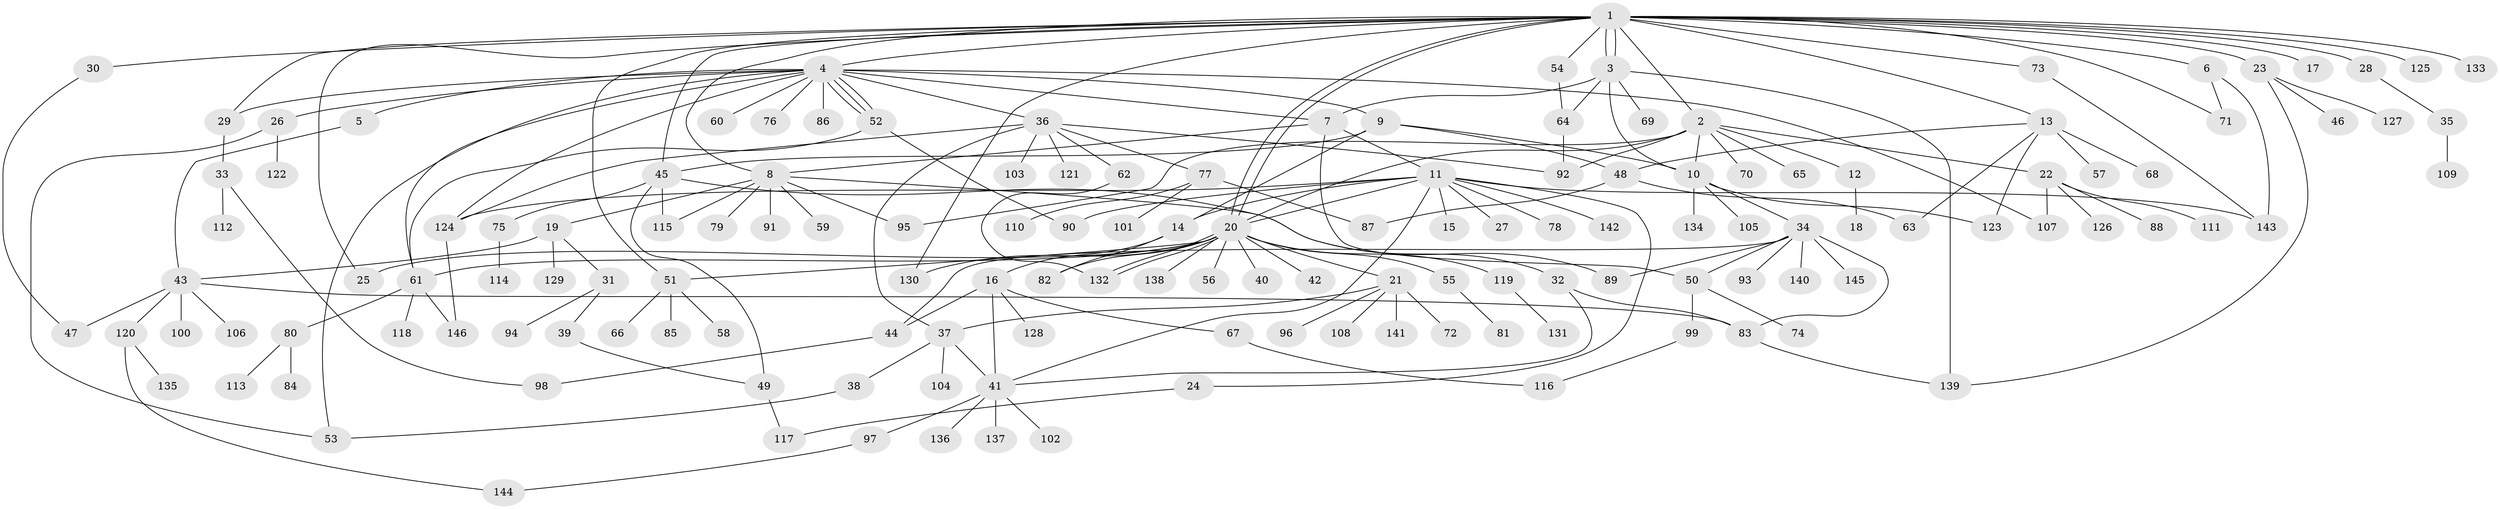 // Generated by graph-tools (version 1.1) at 2025/01/03/09/25 03:01:38]
// undirected, 146 vertices, 203 edges
graph export_dot {
graph [start="1"]
  node [color=gray90,style=filled];
  1;
  2;
  3;
  4;
  5;
  6;
  7;
  8;
  9;
  10;
  11;
  12;
  13;
  14;
  15;
  16;
  17;
  18;
  19;
  20;
  21;
  22;
  23;
  24;
  25;
  26;
  27;
  28;
  29;
  30;
  31;
  32;
  33;
  34;
  35;
  36;
  37;
  38;
  39;
  40;
  41;
  42;
  43;
  44;
  45;
  46;
  47;
  48;
  49;
  50;
  51;
  52;
  53;
  54;
  55;
  56;
  57;
  58;
  59;
  60;
  61;
  62;
  63;
  64;
  65;
  66;
  67;
  68;
  69;
  70;
  71;
  72;
  73;
  74;
  75;
  76;
  77;
  78;
  79;
  80;
  81;
  82;
  83;
  84;
  85;
  86;
  87;
  88;
  89;
  90;
  91;
  92;
  93;
  94;
  95;
  96;
  97;
  98;
  99;
  100;
  101;
  102;
  103;
  104;
  105;
  106;
  107;
  108;
  109;
  110;
  111;
  112;
  113;
  114;
  115;
  116;
  117;
  118;
  119;
  120;
  121;
  122;
  123;
  124;
  125;
  126;
  127;
  128;
  129;
  130;
  131;
  132;
  133;
  134;
  135;
  136;
  137;
  138;
  139;
  140;
  141;
  142;
  143;
  144;
  145;
  146;
  1 -- 2;
  1 -- 3;
  1 -- 3;
  1 -- 4;
  1 -- 6;
  1 -- 8;
  1 -- 13;
  1 -- 17;
  1 -- 20;
  1 -- 20;
  1 -- 23;
  1 -- 25;
  1 -- 28;
  1 -- 29;
  1 -- 30;
  1 -- 45;
  1 -- 51;
  1 -- 54;
  1 -- 71;
  1 -- 73;
  1 -- 125;
  1 -- 130;
  1 -- 133;
  2 -- 10;
  2 -- 12;
  2 -- 20;
  2 -- 22;
  2 -- 65;
  2 -- 70;
  2 -- 92;
  2 -- 95;
  3 -- 7;
  3 -- 10;
  3 -- 64;
  3 -- 69;
  3 -- 139;
  4 -- 5;
  4 -- 7;
  4 -- 9;
  4 -- 26;
  4 -- 29;
  4 -- 36;
  4 -- 52;
  4 -- 52;
  4 -- 52;
  4 -- 53;
  4 -- 60;
  4 -- 61;
  4 -- 76;
  4 -- 86;
  4 -- 107;
  4 -- 124;
  5 -- 43;
  6 -- 71;
  6 -- 143;
  7 -- 8;
  7 -- 11;
  7 -- 50;
  8 -- 19;
  8 -- 32;
  8 -- 59;
  8 -- 79;
  8 -- 91;
  8 -- 95;
  8 -- 115;
  9 -- 10;
  9 -- 14;
  9 -- 45;
  9 -- 48;
  10 -- 34;
  10 -- 105;
  10 -- 123;
  10 -- 134;
  11 -- 14;
  11 -- 15;
  11 -- 20;
  11 -- 24;
  11 -- 27;
  11 -- 41;
  11 -- 78;
  11 -- 90;
  11 -- 124;
  11 -- 142;
  11 -- 143;
  12 -- 18;
  13 -- 48;
  13 -- 57;
  13 -- 63;
  13 -- 68;
  13 -- 123;
  14 -- 16;
  14 -- 82;
  16 -- 41;
  16 -- 44;
  16 -- 67;
  16 -- 128;
  19 -- 31;
  19 -- 43;
  19 -- 129;
  20 -- 21;
  20 -- 25;
  20 -- 40;
  20 -- 42;
  20 -- 51;
  20 -- 55;
  20 -- 56;
  20 -- 61;
  20 -- 82;
  20 -- 119;
  20 -- 130;
  20 -- 132;
  20 -- 132;
  20 -- 138;
  21 -- 37;
  21 -- 72;
  21 -- 96;
  21 -- 108;
  21 -- 141;
  22 -- 88;
  22 -- 107;
  22 -- 111;
  22 -- 126;
  23 -- 46;
  23 -- 127;
  23 -- 139;
  24 -- 117;
  26 -- 53;
  26 -- 122;
  28 -- 35;
  29 -- 33;
  30 -- 47;
  31 -- 39;
  31 -- 94;
  32 -- 41;
  32 -- 83;
  33 -- 98;
  33 -- 112;
  34 -- 44;
  34 -- 50;
  34 -- 83;
  34 -- 89;
  34 -- 93;
  34 -- 140;
  34 -- 145;
  35 -- 109;
  36 -- 37;
  36 -- 62;
  36 -- 77;
  36 -- 92;
  36 -- 103;
  36 -- 121;
  36 -- 124;
  37 -- 38;
  37 -- 41;
  37 -- 104;
  38 -- 53;
  39 -- 49;
  41 -- 97;
  41 -- 102;
  41 -- 136;
  41 -- 137;
  43 -- 47;
  43 -- 83;
  43 -- 100;
  43 -- 106;
  43 -- 120;
  44 -- 98;
  45 -- 49;
  45 -- 75;
  45 -- 89;
  45 -- 115;
  48 -- 63;
  48 -- 87;
  49 -- 117;
  50 -- 74;
  50 -- 99;
  51 -- 58;
  51 -- 66;
  51 -- 85;
  52 -- 61;
  52 -- 90;
  54 -- 64;
  55 -- 81;
  61 -- 80;
  61 -- 118;
  61 -- 146;
  62 -- 132;
  64 -- 92;
  67 -- 116;
  73 -- 143;
  75 -- 114;
  77 -- 87;
  77 -- 101;
  77 -- 110;
  80 -- 84;
  80 -- 113;
  83 -- 139;
  97 -- 144;
  99 -- 116;
  119 -- 131;
  120 -- 135;
  120 -- 144;
  124 -- 146;
}

